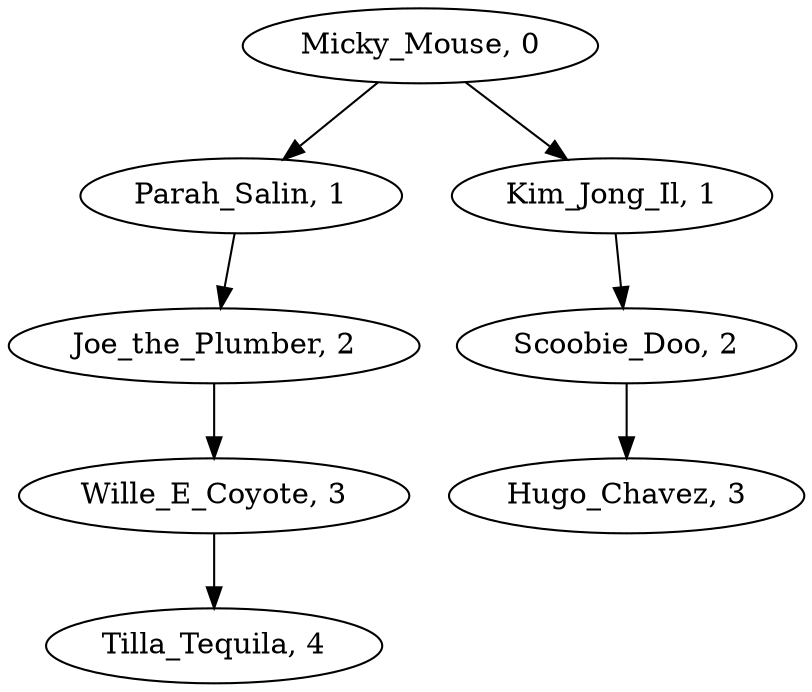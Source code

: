 digraph G {
Micky_Mouse[label="Micky_Mouse, 0"];
Micky_Mouse -> Parah_Salin;
Parah_Salin[label="Parah_Salin, 1"];
Parah_Salin -> Joe_the_Plumber;
Joe_the_Plumber[label="Joe_the_Plumber, 2"];
Joe_the_Plumber -> Wille_E_Coyote;
Wille_E_Coyote[label="Wille_E_Coyote, 3"];
Wille_E_Coyote -> Tilla_Tequila;
Tilla_Tequila[label="Tilla_Tequila, 4"];
Micky_Mouse -> Kim_Jong_Il;
Kim_Jong_Il[label="Kim_Jong_Il, 1"];
Kim_Jong_Il -> Scoobie_Doo;
Scoobie_Doo[label="Scoobie_Doo, 2"];
Scoobie_Doo -> Hugo_Chavez;
Hugo_Chavez[label="Hugo_Chavez, 3"];
}